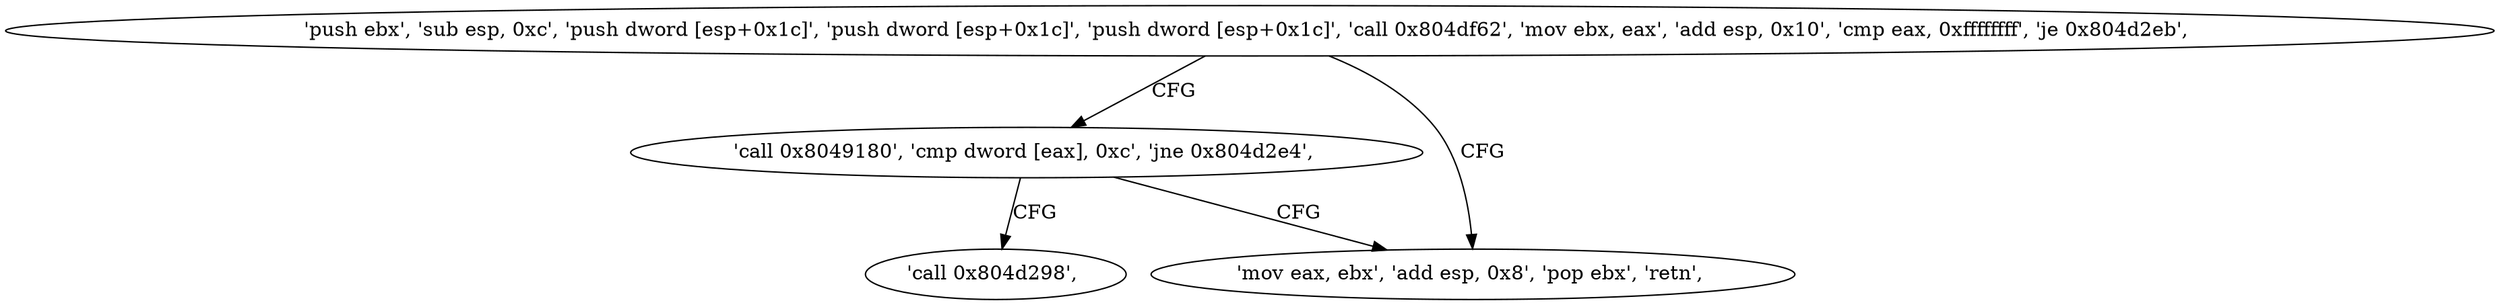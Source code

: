 digraph "func" {
"134533829" [label = "'push ebx', 'sub esp, 0xc', 'push dword [esp+0x1c]', 'push dword [esp+0x1c]', 'push dword [esp+0x1c]', 'call 0x804df62', 'mov ebx, eax', 'add esp, 0x10', 'cmp eax, 0xffffffff', 'je 0x804d2eb', " ]
"134533867" [label = "'call 0x8049180', 'cmp dword [eax], 0xc', 'jne 0x804d2e4', " ]
"134533860" [label = "'mov eax, ebx', 'add esp, 0x8', 'pop ebx', 'retn', " ]
"134533877" [label = "'call 0x804d298', " ]
"134533829" -> "134533867" [ label = "CFG" ]
"134533829" -> "134533860" [ label = "CFG" ]
"134533867" -> "134533860" [ label = "CFG" ]
"134533867" -> "134533877" [ label = "CFG" ]
}
